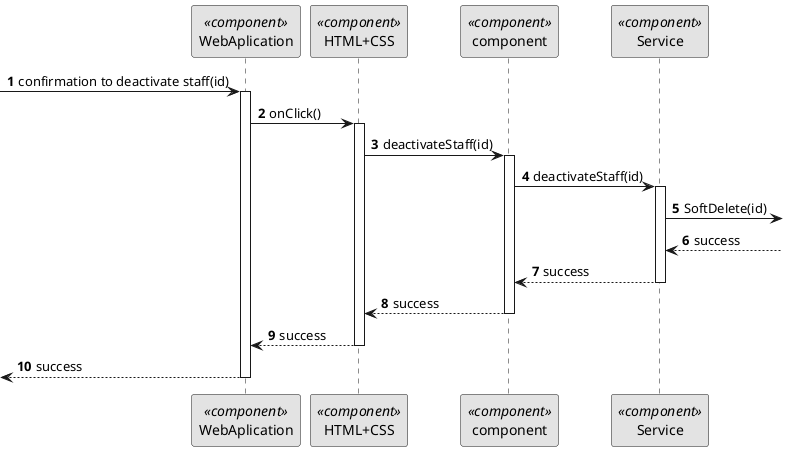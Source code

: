 @startuml
skinparam monochrome true
skinparam packageStyle rectangle
skinparam shadowing false

autonumber

participant "WebAplication" as FE <<component>>
participant "HTML+CSS" as HT <<component>>
participant "component" as CM <<component>>
participant "Service" as SERV <<component>>

-> FE : confirmation to deactivate staff(id)
activate FE

FE -> HT : onClick()
activate HT
HT -> CM : deactivateStaff(id)
activate CM

CM -> SERV: deactivateStaff(id)
activate SERV

 SERV -> : SoftDelete(id)

 SERV <-- : success


 SERV --> CM : success

deactivate SERV

CM --> HT : success
deactivate CM

HT --> FE : success
deactivate HT


<-- FE  : success

deactivate FE




@enduml